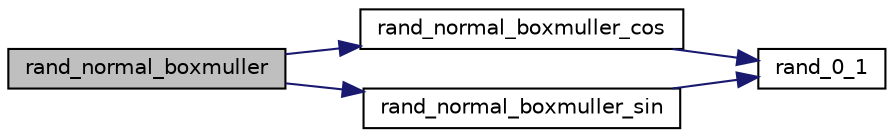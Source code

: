 digraph "rand_normal_boxmuller"
{
  edge [fontname="Helvetica",fontsize="10",labelfontname="Helvetica",labelfontsize="10"];
  node [fontname="Helvetica",fontsize="10",shape=record];
  rankdir="LR";
  Node14 [label="rand_normal_boxmuller",height=0.2,width=0.4,color="black", fillcolor="grey75", style="filled", fontcolor="black"];
  Node14 -> Node15 [color="midnightblue",fontsize="10",style="solid",fontname="Helvetica"];
  Node15 [label="rand_normal_boxmuller_cos",height=0.2,width=0.4,color="black", fillcolor="white", style="filled",URL="$randomlib_8h.html#a16dc7adad2182e1bdfce566e638e0966",tooltip="Generates a normally distributed random value value centered around 0.0 (zero)."];
  Node15 -> Node16 [color="midnightblue",fontsize="10",style="solid",fontname="Helvetica"];
  Node16 [label="rand_0_1",height=0.2,width=0.4,color="black", fillcolor="white", style="filled",URL="$randomlib_8h.html#ab51e6800730d33e456832507d2f7278c",tooltip="Generates a uniformly distributed random value between 0.0 (zero) and 1.0 (inclusive)."];
  Node14 -> Node17 [color="midnightblue",fontsize="10",style="solid",fontname="Helvetica"];
  Node17 [label="rand_normal_boxmuller_sin",height=0.2,width=0.4,color="black", fillcolor="white", style="filled",URL="$randomlib_8h.html#a514df45a8689955f5ff968ecc7c29396",tooltip="Generates a normally distributed random value value centered around 0.0 (zero)."];
  Node17 -> Node16 [color="midnightblue",fontsize="10",style="solid",fontname="Helvetica"];
}
